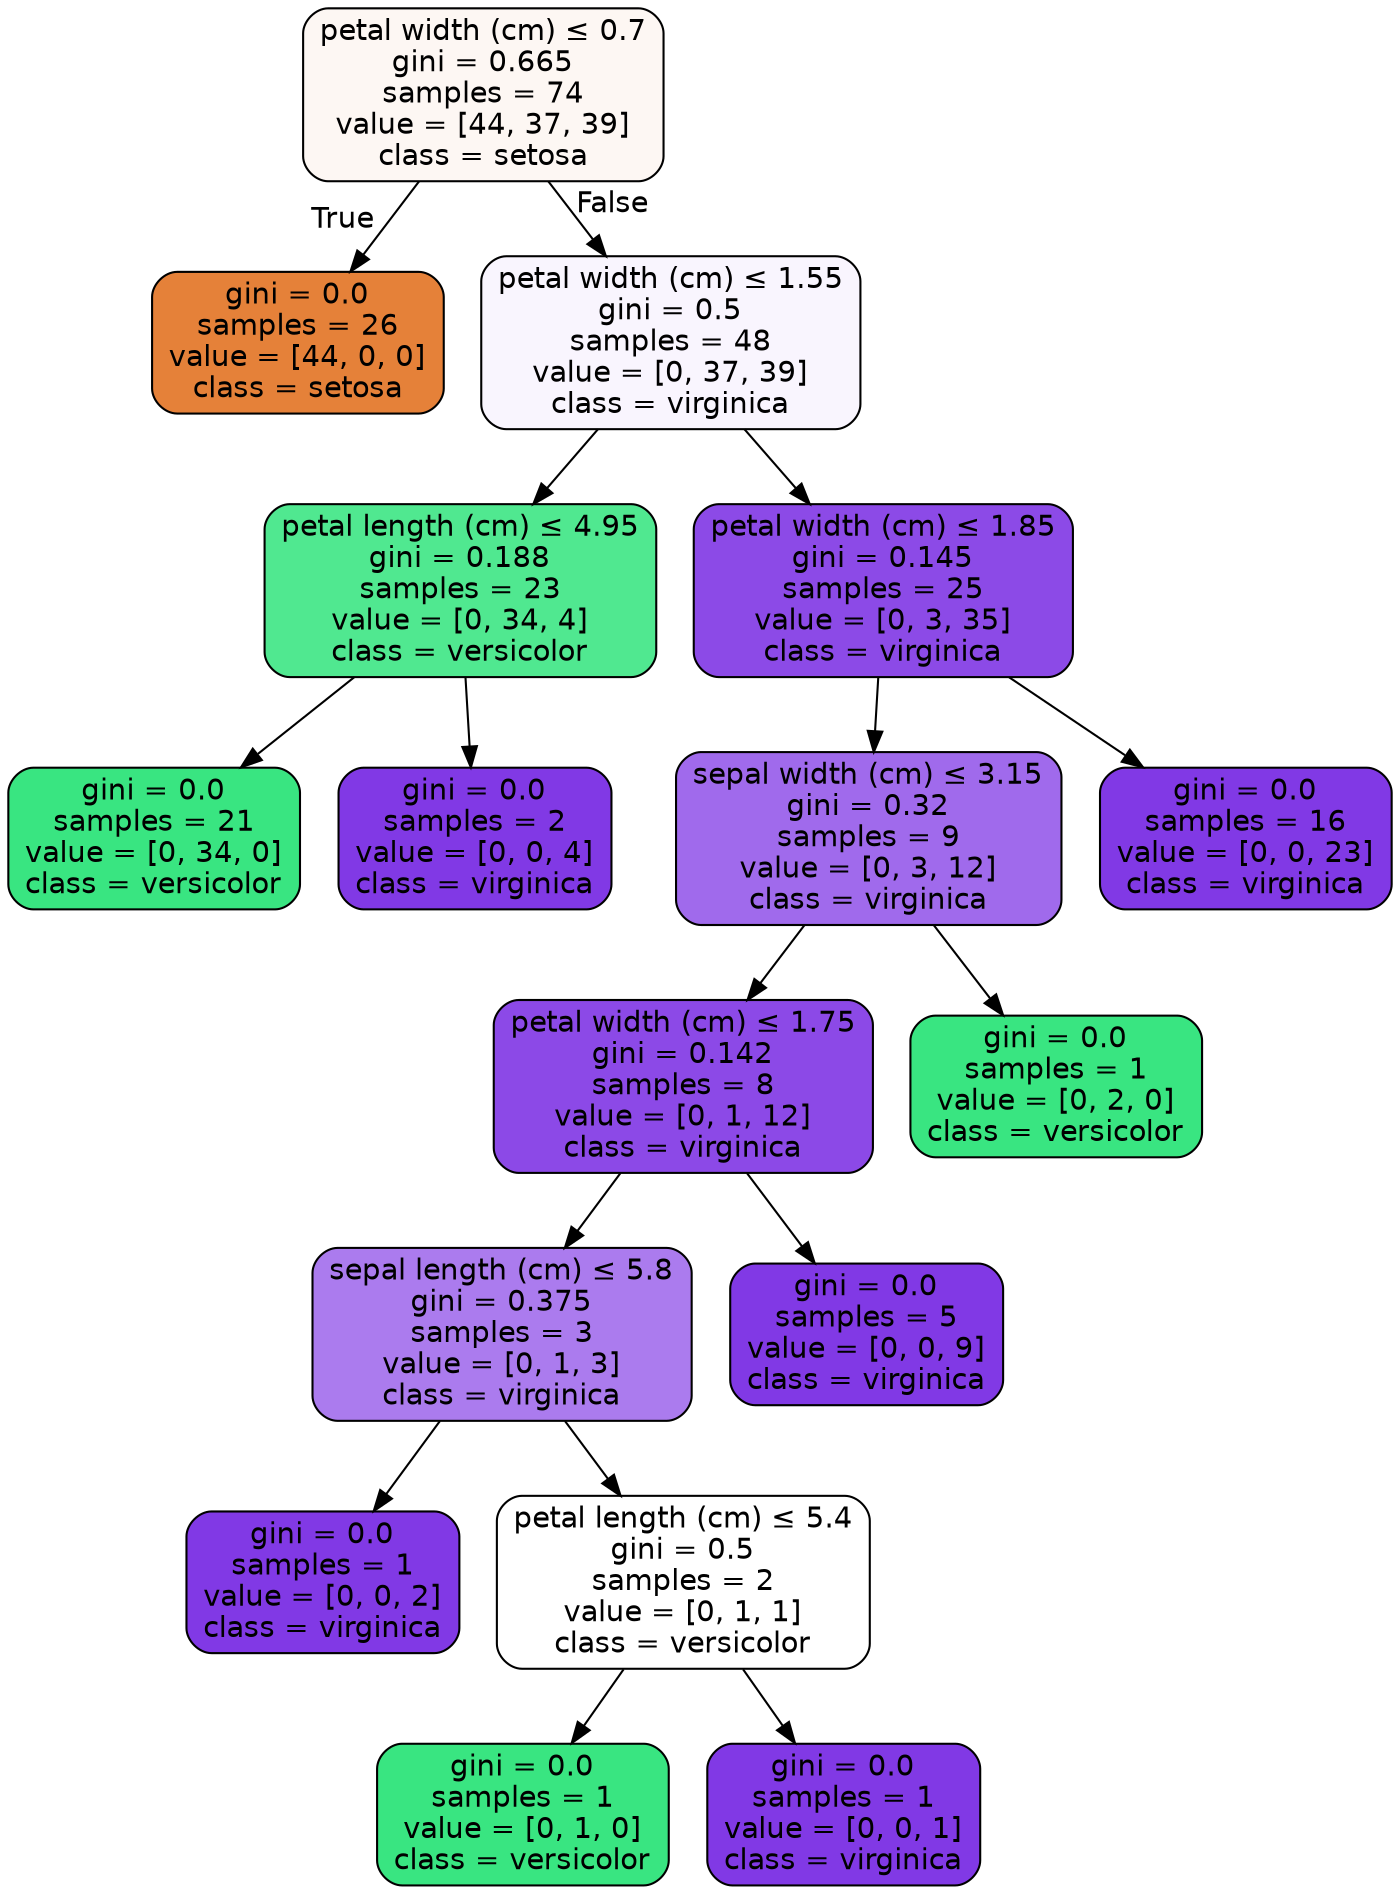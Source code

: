 digraph Tree {
node [shape=box, style="filled, rounded", color="black", fontname="helvetica"] ;
edge [fontname="helvetica"] ;
0 [label=<petal width (cm) &le; 0.7<br/>gini = 0.665<br/>samples = 74<br/>value = [44, 37, 39]<br/>class = setosa>, fillcolor="#fdf7f3"] ;
1 [label=<gini = 0.0<br/>samples = 26<br/>value = [44, 0, 0]<br/>class = setosa>, fillcolor="#e58139"] ;
0 -> 1 [labeldistance=2.5, labelangle=45, headlabel="True"] ;
2 [label=<petal width (cm) &le; 1.55<br/>gini = 0.5<br/>samples = 48<br/>value = [0, 37, 39]<br/>class = virginica>, fillcolor="#f9f5fe"] ;
0 -> 2 [labeldistance=2.5, labelangle=-45, headlabel="False"] ;
3 [label=<petal length (cm) &le; 4.95<br/>gini = 0.188<br/>samples = 23<br/>value = [0, 34, 4]<br/>class = versicolor>, fillcolor="#50e890"] ;
2 -> 3 ;
4 [label=<gini = 0.0<br/>samples = 21<br/>value = [0, 34, 0]<br/>class = versicolor>, fillcolor="#39e581"] ;
3 -> 4 ;
5 [label=<gini = 0.0<br/>samples = 2<br/>value = [0, 0, 4]<br/>class = virginica>, fillcolor="#8139e5"] ;
3 -> 5 ;
6 [label=<petal width (cm) &le; 1.85<br/>gini = 0.145<br/>samples = 25<br/>value = [0, 3, 35]<br/>class = virginica>, fillcolor="#8c4ae7"] ;
2 -> 6 ;
7 [label=<sepal width (cm) &le; 3.15<br/>gini = 0.32<br/>samples = 9<br/>value = [0, 3, 12]<br/>class = virginica>, fillcolor="#a06aec"] ;
6 -> 7 ;
8 [label=<petal width (cm) &le; 1.75<br/>gini = 0.142<br/>samples = 8<br/>value = [0, 1, 12]<br/>class = virginica>, fillcolor="#8c49e7"] ;
7 -> 8 ;
9 [label=<sepal length (cm) &le; 5.8<br/>gini = 0.375<br/>samples = 3<br/>value = [0, 1, 3]<br/>class = virginica>, fillcolor="#ab7bee"] ;
8 -> 9 ;
10 [label=<gini = 0.0<br/>samples = 1<br/>value = [0, 0, 2]<br/>class = virginica>, fillcolor="#8139e5"] ;
9 -> 10 ;
11 [label=<petal length (cm) &le; 5.4<br/>gini = 0.5<br/>samples = 2<br/>value = [0, 1, 1]<br/>class = versicolor>, fillcolor="#ffffff"] ;
9 -> 11 ;
12 [label=<gini = 0.0<br/>samples = 1<br/>value = [0, 1, 0]<br/>class = versicolor>, fillcolor="#39e581"] ;
11 -> 12 ;
13 [label=<gini = 0.0<br/>samples = 1<br/>value = [0, 0, 1]<br/>class = virginica>, fillcolor="#8139e5"] ;
11 -> 13 ;
14 [label=<gini = 0.0<br/>samples = 5<br/>value = [0, 0, 9]<br/>class = virginica>, fillcolor="#8139e5"] ;
8 -> 14 ;
15 [label=<gini = 0.0<br/>samples = 1<br/>value = [0, 2, 0]<br/>class = versicolor>, fillcolor="#39e581"] ;
7 -> 15 ;
16 [label=<gini = 0.0<br/>samples = 16<br/>value = [0, 0, 23]<br/>class = virginica>, fillcolor="#8139e5"] ;
6 -> 16 ;
}
